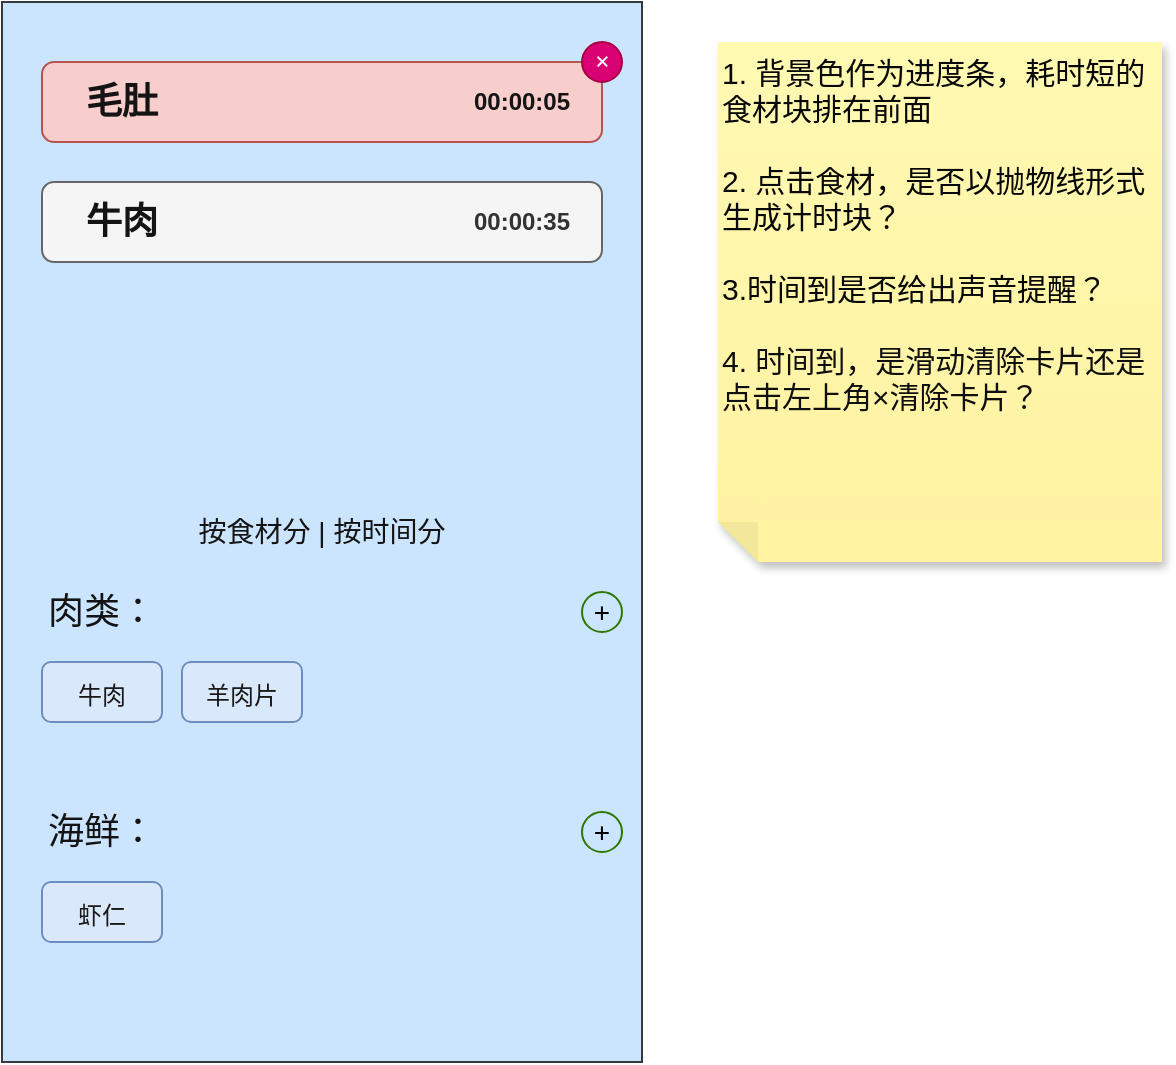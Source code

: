 <mxfile>
    <diagram id="uvhG6UoTdu2mC-WGF17E" name="第 1 页">
        <mxGraphModel dx="1067" dy="790" grid="1" gridSize="10" guides="1" tooltips="1" connect="1" arrows="1" fold="1" page="1" pageScale="1" pageWidth="827" pageHeight="1169" math="0" shadow="0">
            <root>
                <mxCell id="0"/>
                <mxCell id="1" parent="0"/>
                <mxCell id="2" value="" style="whiteSpace=wrap;html=1;fillColor=#cce5ff;strokeColor=#36393d;" vertex="1" parent="1">
                    <mxGeometry x="240" y="70" width="320" height="530" as="geometry"/>
                </mxCell>
                <mxCell id="3" value="" style="rounded=1;whiteSpace=wrap;html=1;shadow=0;fillColor=#f8cecc;strokeColor=#b85450;" vertex="1" parent="1">
                    <mxGeometry x="260" y="100" width="280" height="40" as="geometry"/>
                </mxCell>
                <mxCell id="4" value="" style="rounded=1;whiteSpace=wrap;html=1;fillColor=#f5f5f5;strokeColor=#666666;fontColor=#333333;labelBackgroundColor=none;labelBorderColor=none;" vertex="1" parent="1">
                    <mxGeometry x="260" y="160" width="280" height="40" as="geometry"/>
                </mxCell>
                <mxCell id="6" value="牛肉" style="text;html=1;strokeColor=none;fillColor=none;align=center;verticalAlign=middle;whiteSpace=wrap;rounded=0;fontColor=#151414;fontStyle=1;fontSize=18;" vertex="1" parent="1">
                    <mxGeometry x="270" y="165" width="60" height="30" as="geometry"/>
                </mxCell>
                <mxCell id="7" value="00:00:05" style="text;html=1;strokeColor=none;fillColor=#f8cecc;align=center;verticalAlign=middle;whiteSpace=wrap;rounded=0;shadow=0;fontColor=#151414;fontStyle=1" vertex="1" parent="1">
                    <mxGeometry x="470" y="105" width="60" height="30" as="geometry"/>
                </mxCell>
                <mxCell id="9" value="00:00:35" style="text;html=1;strokeColor=none;fillColor=#f5f5f5;align=center;verticalAlign=middle;whiteSpace=wrap;rounded=0;shadow=0;fontColor=#333333;fontStyle=1" vertex="1" parent="1">
                    <mxGeometry x="470" y="165" width="60" height="30" as="geometry"/>
                </mxCell>
                <mxCell id="10" value="毛肚" style="text;html=1;strokeColor=none;fillColor=none;align=center;verticalAlign=middle;whiteSpace=wrap;rounded=0;fontColor=#151414;fontStyle=1;fontSize=18;" vertex="1" parent="1">
                    <mxGeometry x="270" y="105" width="60" height="30" as="geometry"/>
                </mxCell>
                <mxCell id="19" style="edgeStyle=none;html=1;fontSize=14;fontColor=#1b1818;" edge="1" parent="1" source="12" target="2">
                    <mxGeometry relative="1" as="geometry"/>
                </mxCell>
                <mxCell id="12" value="按食材分 | 按时间分" style="text;html=1;strokeColor=none;fillColor=none;align=center;verticalAlign=middle;whiteSpace=wrap;rounded=0;shadow=0;labelBackgroundColor=none;labelBorderColor=none;fontSize=14;fontColor=#151414;" vertex="1" parent="1">
                    <mxGeometry x="240" y="320" width="320" height="30" as="geometry"/>
                </mxCell>
                <mxCell id="14" value="肉类：" style="text;html=1;strokeColor=none;fillColor=none;align=center;verticalAlign=middle;whiteSpace=wrap;rounded=0;shadow=0;labelBackgroundColor=none;labelBorderColor=none;fontSize=18;fontColor=#151414;" vertex="1" parent="1">
                    <mxGeometry x="260" y="360" width="60" height="30" as="geometry"/>
                </mxCell>
                <mxCell id="15" value="海鲜：" style="text;html=1;strokeColor=none;fillColor=none;align=center;verticalAlign=middle;whiteSpace=wrap;rounded=0;shadow=0;labelBackgroundColor=none;labelBorderColor=none;fontSize=18;fontColor=#151414;" vertex="1" parent="1">
                    <mxGeometry x="260" y="470" width="60" height="30" as="geometry"/>
                </mxCell>
                <mxCell id="16" value="&lt;span style=&quot;font-size: 12px;&quot;&gt;牛肉&lt;/span&gt;" style="rounded=1;whiteSpace=wrap;html=1;shadow=0;labelBackgroundColor=none;labelBorderColor=none;fontSize=18;fillColor=#dae8fc;strokeColor=#6c8ebf;fontColor=#1b1818;" vertex="1" parent="1">
                    <mxGeometry x="260" y="400" width="60" height="30" as="geometry"/>
                </mxCell>
                <mxCell id="17" value="&lt;span style=&quot;font-size: 12px;&quot;&gt;羊肉片&lt;/span&gt;" style="rounded=1;whiteSpace=wrap;html=1;shadow=0;labelBackgroundColor=none;labelBorderColor=none;fontSize=18;fillColor=#dae8fc;strokeColor=#6c8ebf;fontColor=#1b1818;" vertex="1" parent="1">
                    <mxGeometry x="330" y="400" width="60" height="30" as="geometry"/>
                </mxCell>
                <mxCell id="18" value="&lt;span style=&quot;font-size: 12px;&quot;&gt;虾仁&lt;/span&gt;" style="rounded=1;whiteSpace=wrap;html=1;shadow=0;labelBackgroundColor=none;labelBorderColor=none;fontSize=18;fillColor=#dae8fc;strokeColor=#6c8ebf;fontColor=#1b1818;" vertex="1" parent="1">
                    <mxGeometry x="260" y="510" width="60" height="30" as="geometry"/>
                </mxCell>
                <mxCell id="20" value="+" style="ellipse;whiteSpace=wrap;html=1;aspect=fixed;shadow=0;labelBackgroundColor=none;labelBorderColor=none;fontSize=14;fillColor=none;strokeColor=#2D7600;fontColor=#000000;" vertex="1" parent="1">
                    <mxGeometry x="530" y="365" width="20" height="20" as="geometry"/>
                </mxCell>
                <mxCell id="21" value="+" style="ellipse;whiteSpace=wrap;html=1;aspect=fixed;shadow=0;labelBackgroundColor=none;labelBorderColor=none;fontSize=14;fillColor=none;strokeColor=#2D7600;fontColor=#000000;" vertex="1" parent="1">
                    <mxGeometry x="530" y="475" width="20" height="20" as="geometry"/>
                </mxCell>
                <mxCell id="27" value="&lt;font color=&quot;#080808&quot;&gt;1. 背景色作为进度条，耗时短的食材块排在前面&lt;br&gt;&lt;br&gt;2.&amp;nbsp;点击食材，是否以抛物线形式生成计时块？&lt;br&gt;&lt;br&gt;&lt;span style=&quot;&quot;&gt;3.&lt;/span&gt;时间到是否给出声音提醒？&lt;br&gt;&lt;/font&gt;&lt;span style=&quot;&quot;&gt;&lt;font color=&quot;#0f0f0f&quot;&gt;&lt;br&gt;4. 时间到，是滑动清除卡片还是点击左上角×清除卡片？&lt;br&gt;&lt;/font&gt;&lt;/span&gt;" style="shape=note;whiteSpace=wrap;html=1;backgroundOutline=1;fontColor=#000000;darkOpacity=0.05;fillColor=#FFF9B2;strokeColor=none;fillStyle=solid;direction=west;gradientDirection=north;gradientColor=#FFF2A1;shadow=1;size=20;pointerEvents=1;labelBackgroundColor=none;labelBorderColor=none;sketch=0;fontSize=15;align=left;verticalAlign=top;" vertex="1" parent="1">
                    <mxGeometry x="598" y="90" width="222" height="260" as="geometry"/>
                </mxCell>
                <mxCell id="29" value="+" style="ellipse;whiteSpace=wrap;html=1;aspect=fixed;shadow=0;labelBackgroundColor=none;labelBorderColor=none;fontSize=14;fillColor=#d80073;strokeColor=#A50040;fontColor=#ffffff;rotation=-135;" vertex="1" parent="1">
                    <mxGeometry x="530" y="90" width="20" height="20" as="geometry"/>
                </mxCell>
            </root>
        </mxGraphModel>
    </diagram>
</mxfile>
